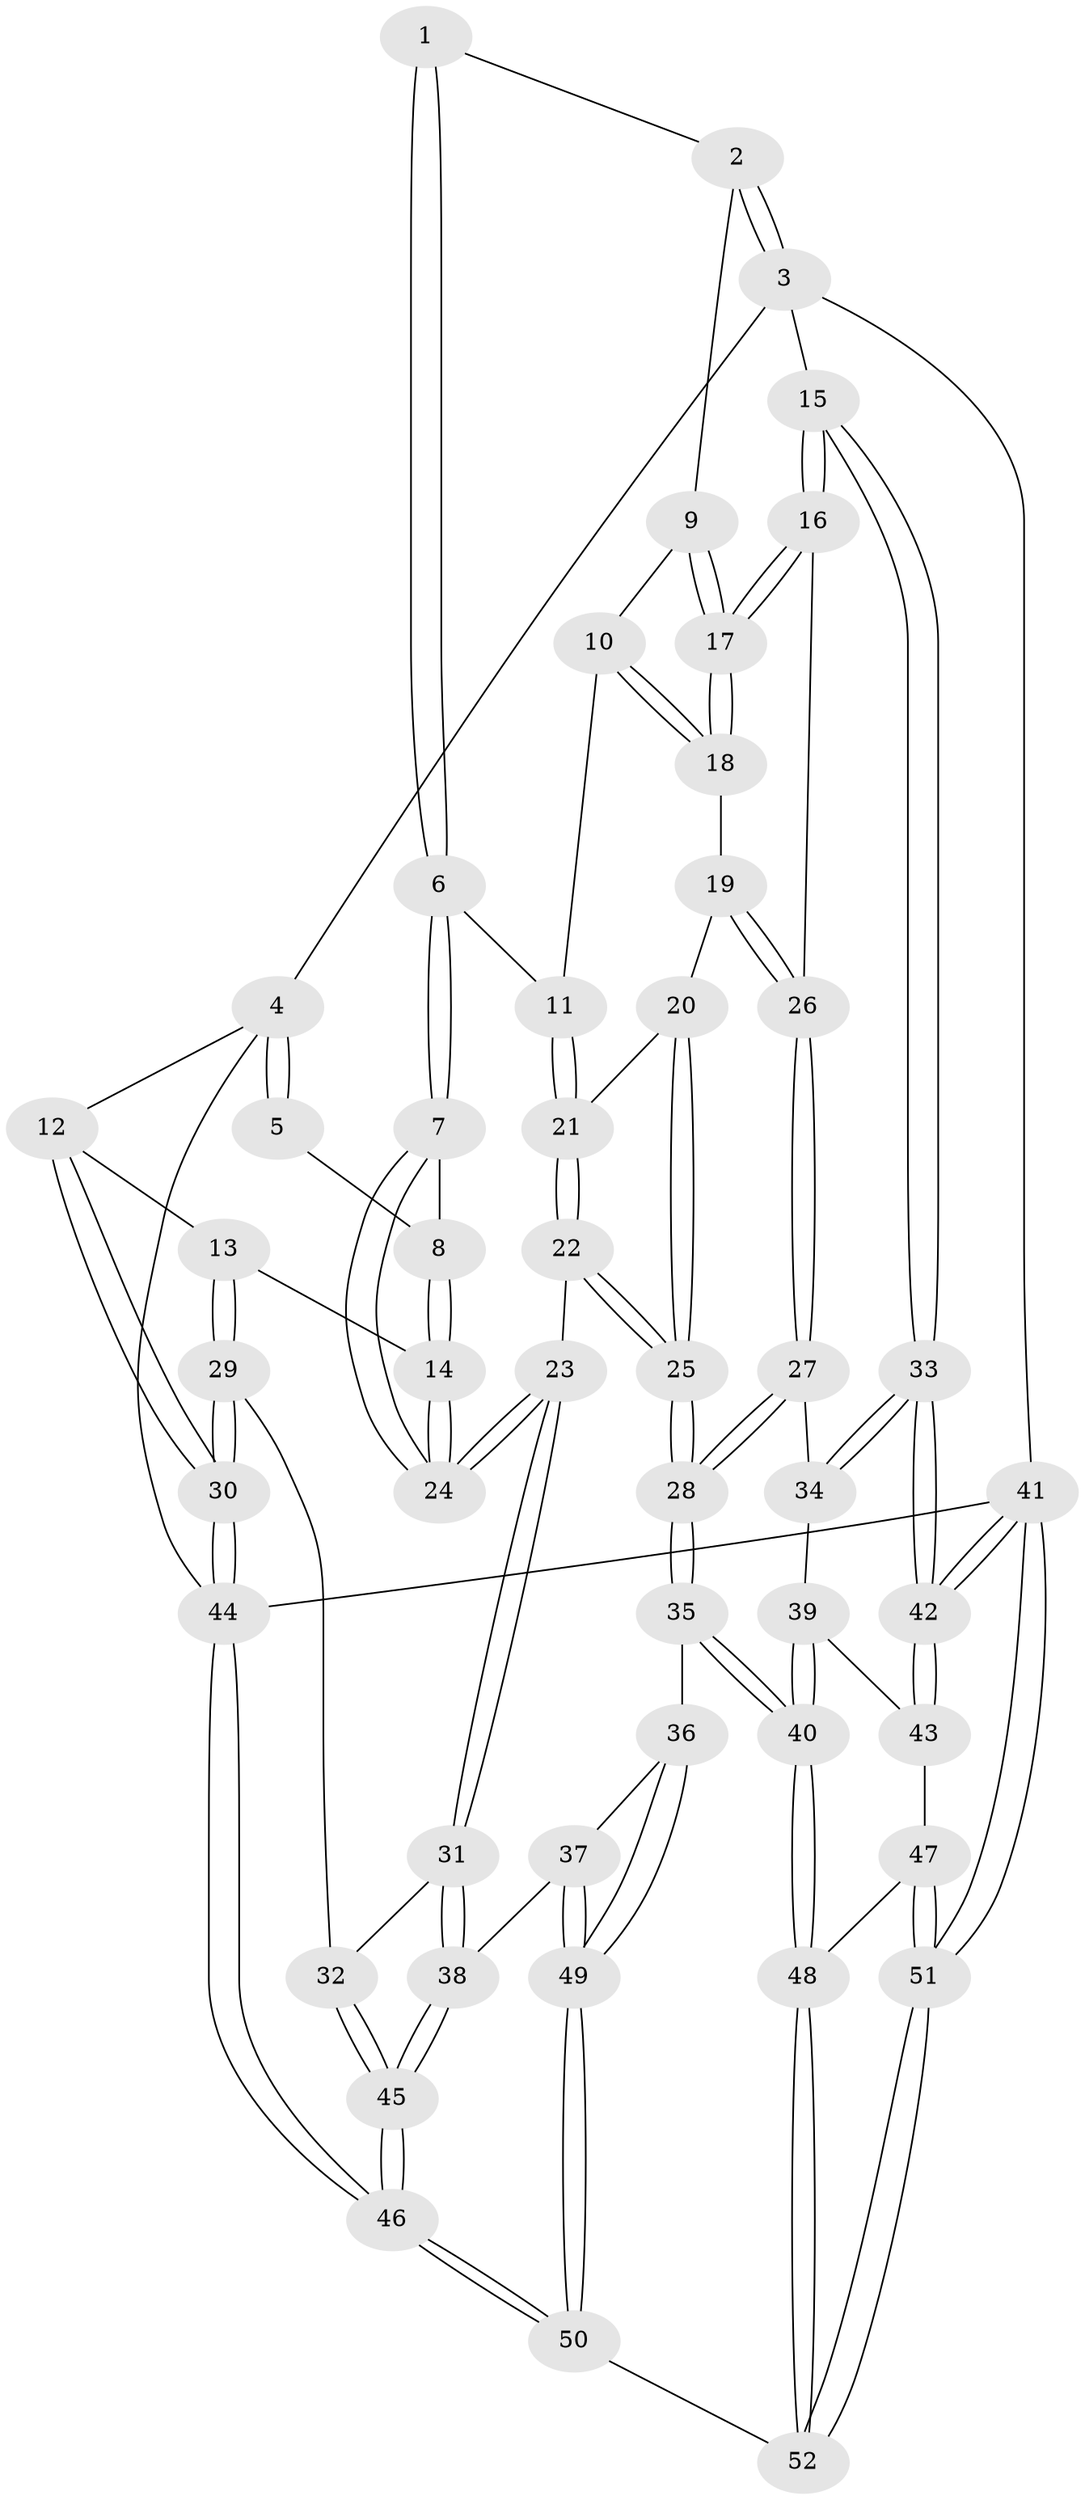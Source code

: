 // Generated by graph-tools (version 1.1) at 2025/17/03/09/25 04:17:09]
// undirected, 52 vertices, 127 edges
graph export_dot {
graph [start="1"]
  node [color=gray90,style=filled];
  1 [pos="+0.6568272238603793+0"];
  2 [pos="+0.8322965643128335+0"];
  3 [pos="+1+0"];
  4 [pos="+0+0"];
  5 [pos="+0.4718286485772739+0"];
  6 [pos="+0.6401591061392822+0.21738812884453235"];
  7 [pos="+0.5562297821698945+0.24374927358117468"];
  8 [pos="+0.46520113672369373+0"];
  9 [pos="+0.7789276280950888+0.1334944028963415"];
  10 [pos="+0.7421946286091492+0.17152981459626784"];
  11 [pos="+0.6696504359783636+0.2161920707327714"];
  12 [pos="+0+0"];
  13 [pos="+0.21444887518704828+0.278819042405965"];
  14 [pos="+0.23743454150716542+0.2743683358018881"];
  15 [pos="+1+0.31693982751209776"];
  16 [pos="+1+0.29594170512802664"];
  17 [pos="+1+0.2878312987693247"];
  18 [pos="+0.8489843260962092+0.3110165928540714"];
  19 [pos="+0.8056602342963604+0.3313868932641037"];
  20 [pos="+0.7660480823065714+0.3275456532651595"];
  21 [pos="+0.7344110812289188+0.2976845125358322"];
  22 [pos="+0.5678904653512502+0.47613008525290984"];
  23 [pos="+0.5402893864675129+0.44119724906233637"];
  24 [pos="+0.49450914315268235+0.32928245679793566"];
  25 [pos="+0.6112425984356014+0.5363555630085618"];
  26 [pos="+0.8053990309493971+0.42380324143260456"];
  27 [pos="+0.7883259899046389+0.5225125463217997"];
  28 [pos="+0.6328185750400691+0.583921638573479"];
  29 [pos="+0.1624110988010692+0.5313493112653613"];
  30 [pos="+0+0.6325474173106116"];
  31 [pos="+0.23759809565344503+0.5812511347020455"];
  32 [pos="+0.19443486452687692+0.559712702752306"];
  33 [pos="+1+0.4427514117231099"];
  34 [pos="+0.995209144359521+0.5136157241766848"];
  35 [pos="+0.620127153700177+0.668429157445381"];
  36 [pos="+0.5694563947552597+0.6816328180070191"];
  37 [pos="+0.3990898844042767+0.7029794963903327"];
  38 [pos="+0.3297902535401713+0.6712271449287087"];
  39 [pos="+0.90348358701534+0.6524226979519745"];
  40 [pos="+0.6547917778709078+0.7232515087530742"];
  41 [pos="+1+1"];
  42 [pos="+1+0.6855615490362823"];
  43 [pos="+0.9213734087396253+0.7529371368335772"];
  44 [pos="+0+1"];
  45 [pos="+0.15140966291940797+0.919546504298188"];
  46 [pos="+0+1"];
  47 [pos="+0.8988890438958312+0.7695809590356935"];
  48 [pos="+0.6961862599433432+0.8174677724125753"];
  49 [pos="+0.2659659339552322+1"];
  50 [pos="+0.2628364964679103+1"];
  51 [pos="+1+1"];
  52 [pos="+0.7078013265737222+1"];
  1 -- 2;
  1 -- 6;
  1 -- 6;
  2 -- 3;
  2 -- 3;
  2 -- 9;
  3 -- 4;
  3 -- 15;
  3 -- 41;
  4 -- 5;
  4 -- 5;
  4 -- 12;
  4 -- 44;
  5 -- 8;
  6 -- 7;
  6 -- 7;
  6 -- 11;
  7 -- 8;
  7 -- 24;
  7 -- 24;
  8 -- 14;
  8 -- 14;
  9 -- 10;
  9 -- 17;
  9 -- 17;
  10 -- 11;
  10 -- 18;
  10 -- 18;
  11 -- 21;
  11 -- 21;
  12 -- 13;
  12 -- 30;
  12 -- 30;
  13 -- 14;
  13 -- 29;
  13 -- 29;
  14 -- 24;
  14 -- 24;
  15 -- 16;
  15 -- 16;
  15 -- 33;
  15 -- 33;
  16 -- 17;
  16 -- 17;
  16 -- 26;
  17 -- 18;
  17 -- 18;
  18 -- 19;
  19 -- 20;
  19 -- 26;
  19 -- 26;
  20 -- 21;
  20 -- 25;
  20 -- 25;
  21 -- 22;
  21 -- 22;
  22 -- 23;
  22 -- 25;
  22 -- 25;
  23 -- 24;
  23 -- 24;
  23 -- 31;
  23 -- 31;
  25 -- 28;
  25 -- 28;
  26 -- 27;
  26 -- 27;
  27 -- 28;
  27 -- 28;
  27 -- 34;
  28 -- 35;
  28 -- 35;
  29 -- 30;
  29 -- 30;
  29 -- 32;
  30 -- 44;
  30 -- 44;
  31 -- 32;
  31 -- 38;
  31 -- 38;
  32 -- 45;
  32 -- 45;
  33 -- 34;
  33 -- 34;
  33 -- 42;
  33 -- 42;
  34 -- 39;
  35 -- 36;
  35 -- 40;
  35 -- 40;
  36 -- 37;
  36 -- 49;
  36 -- 49;
  37 -- 38;
  37 -- 49;
  37 -- 49;
  38 -- 45;
  38 -- 45;
  39 -- 40;
  39 -- 40;
  39 -- 43;
  40 -- 48;
  40 -- 48;
  41 -- 42;
  41 -- 42;
  41 -- 51;
  41 -- 51;
  41 -- 44;
  42 -- 43;
  42 -- 43;
  43 -- 47;
  44 -- 46;
  44 -- 46;
  45 -- 46;
  45 -- 46;
  46 -- 50;
  46 -- 50;
  47 -- 48;
  47 -- 51;
  47 -- 51;
  48 -- 52;
  48 -- 52;
  49 -- 50;
  49 -- 50;
  50 -- 52;
  51 -- 52;
  51 -- 52;
}
